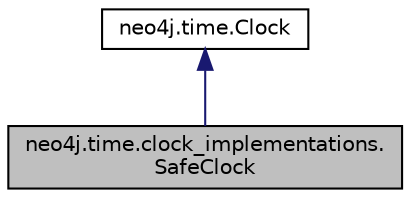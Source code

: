 digraph "neo4j.time.clock_implementations.SafeClock"
{
 // LATEX_PDF_SIZE
  edge [fontname="Helvetica",fontsize="10",labelfontname="Helvetica",labelfontsize="10"];
  node [fontname="Helvetica",fontsize="10",shape=record];
  Node1 [label="neo4j.time.clock_implementations.\lSafeClock",height=0.2,width=0.4,color="black", fillcolor="grey75", style="filled", fontcolor="black",tooltip=" "];
  Node2 -> Node1 [dir="back",color="midnightblue",fontsize="10",style="solid",fontname="Helvetica"];
  Node2 [label="neo4j.time.Clock",height=0.2,width=0.4,color="black", fillcolor="white", style="filled",URL="$classneo4j_1_1time_1_1_clock.html",tooltip=" "];
}
